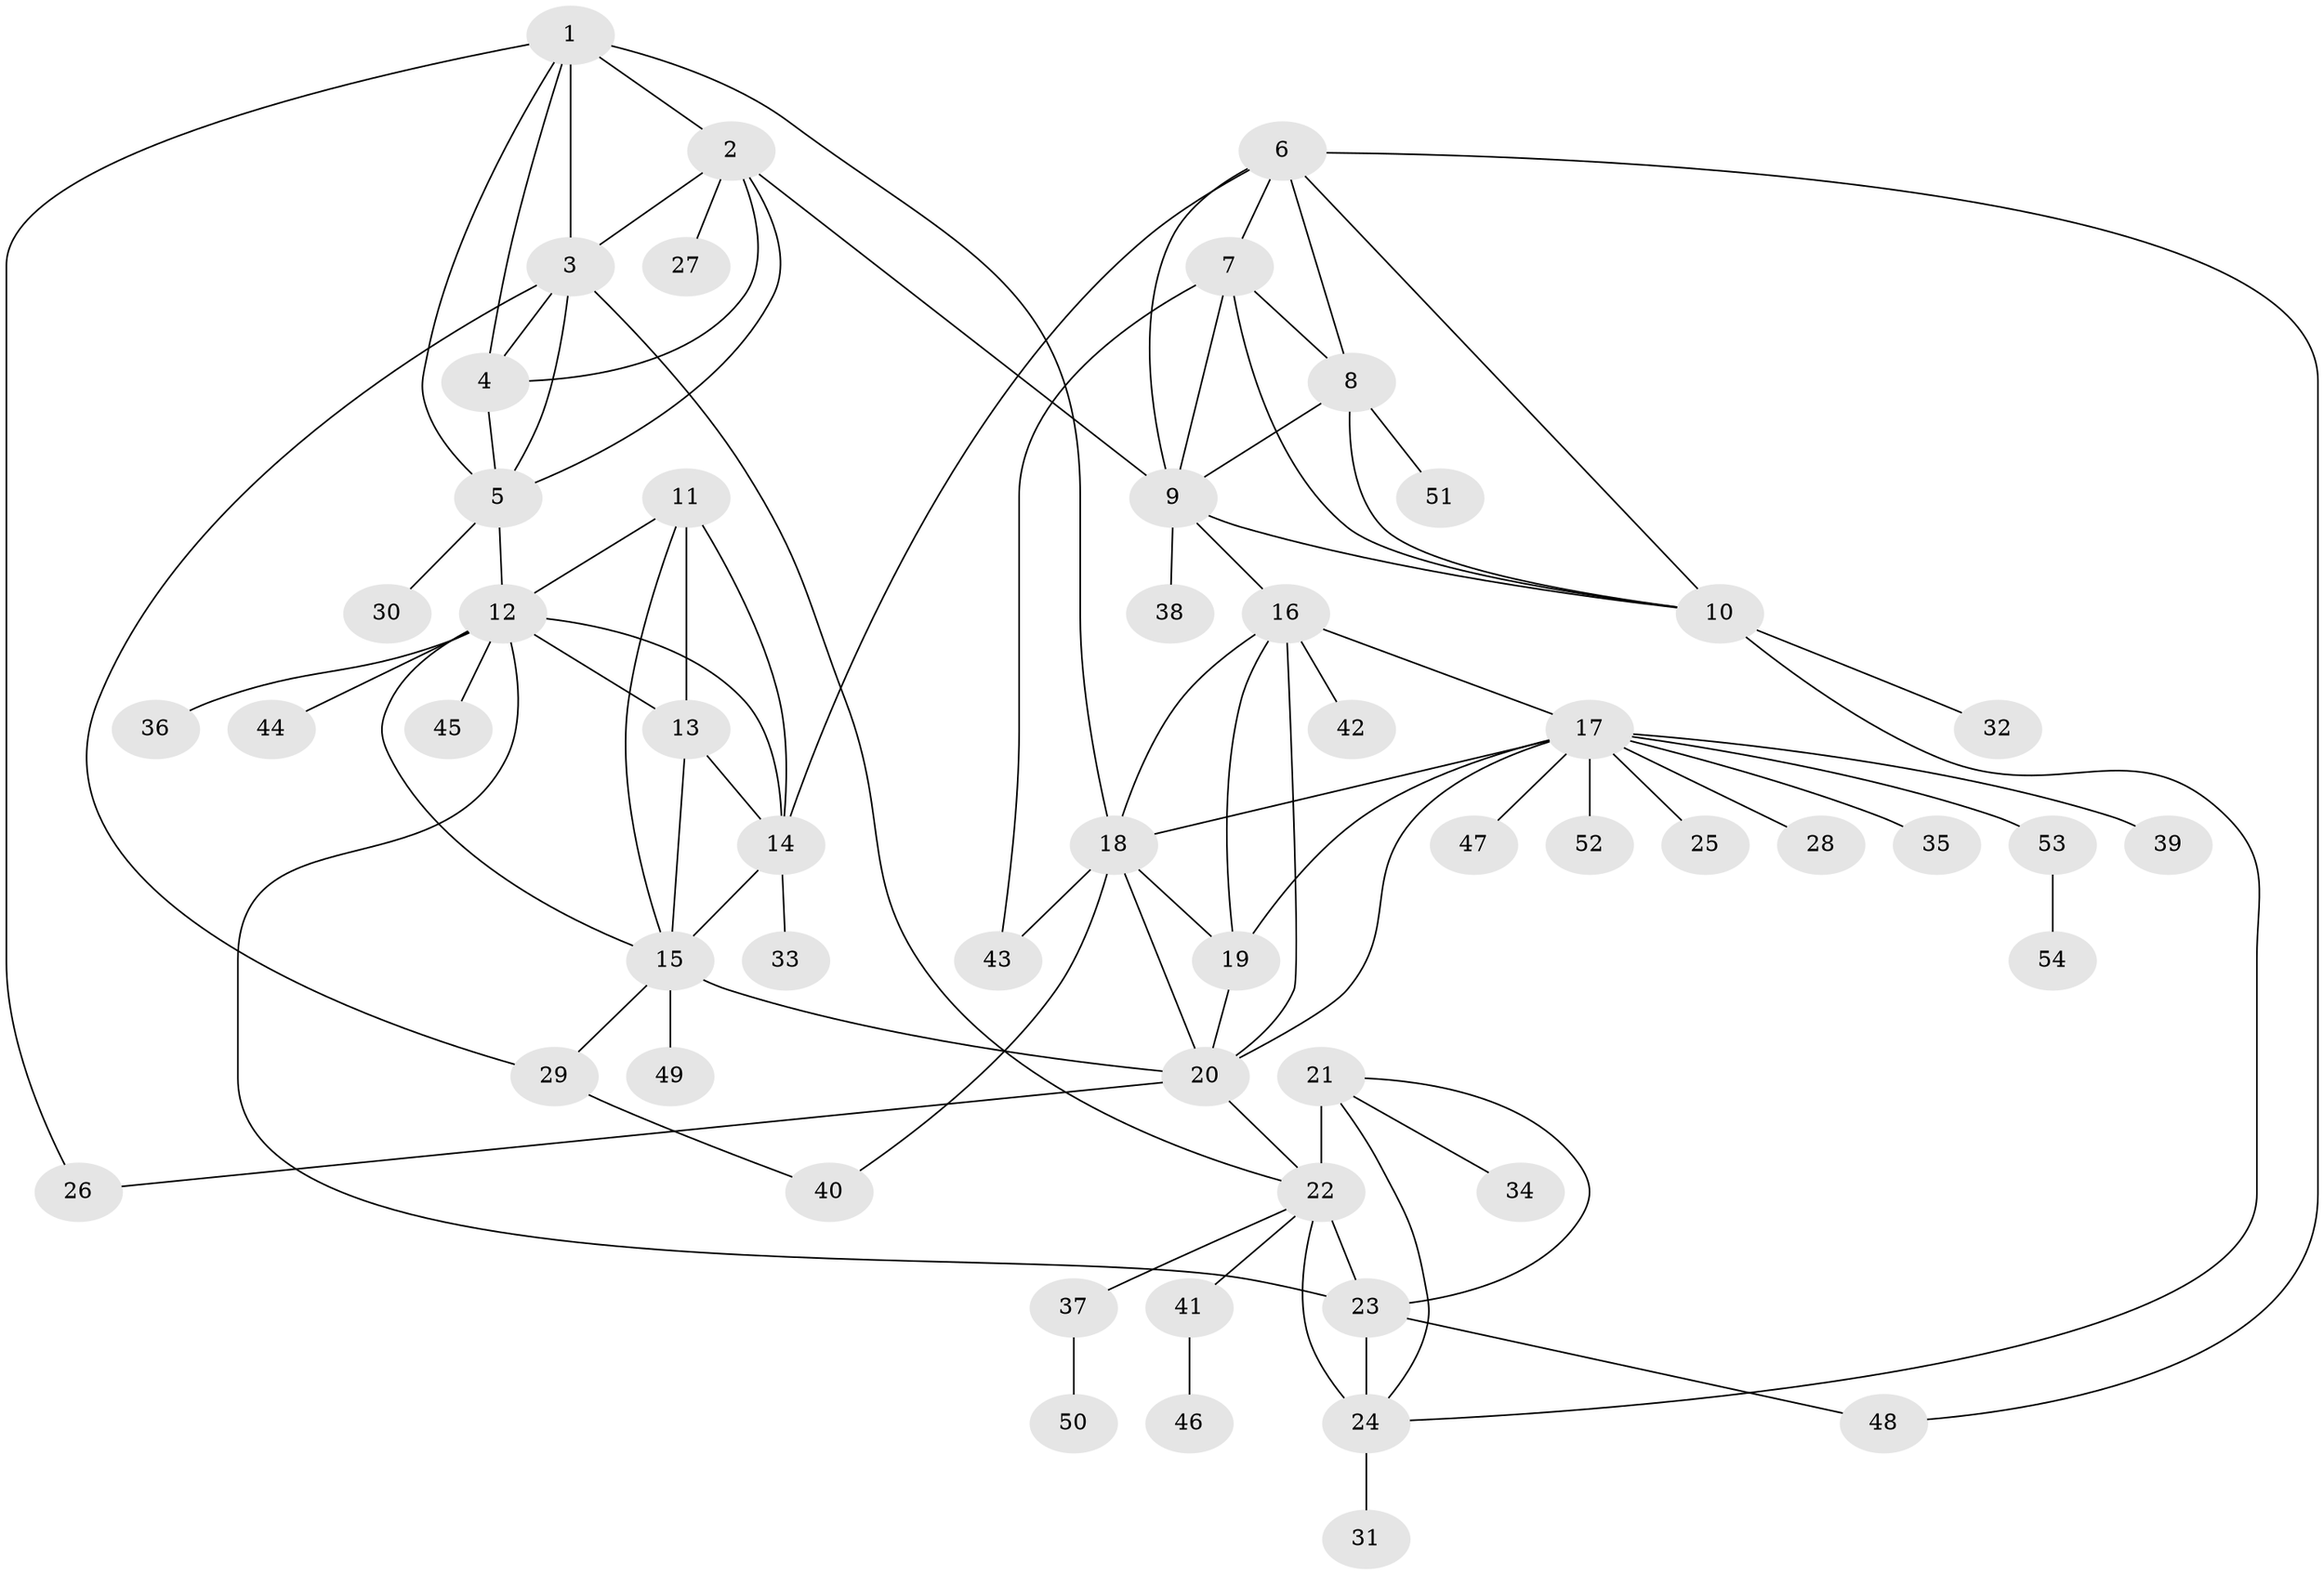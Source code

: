 // original degree distribution, {11: 0.009523809523809525, 7: 0.0761904761904762, 6: 0.01904761904761905, 5: 0.02857142857142857, 8: 0.02857142857142857, 9: 0.0380952380952381, 10: 0.01904761904761905, 4: 0.009523809523809525, 12: 0.009523809523809525, 1: 0.6190476190476191, 2: 0.09523809523809523, 3: 0.047619047619047616}
// Generated by graph-tools (version 1.1) at 2025/37/03/09/25 02:37:42]
// undirected, 54 vertices, 91 edges
graph export_dot {
graph [start="1"]
  node [color=gray90,style=filled];
  1;
  2;
  3;
  4;
  5;
  6;
  7;
  8;
  9;
  10;
  11;
  12;
  13;
  14;
  15;
  16;
  17;
  18;
  19;
  20;
  21;
  22;
  23;
  24;
  25;
  26;
  27;
  28;
  29;
  30;
  31;
  32;
  33;
  34;
  35;
  36;
  37;
  38;
  39;
  40;
  41;
  42;
  43;
  44;
  45;
  46;
  47;
  48;
  49;
  50;
  51;
  52;
  53;
  54;
  1 -- 2 [weight=1.0];
  1 -- 3 [weight=5.0];
  1 -- 4 [weight=1.0];
  1 -- 5 [weight=1.0];
  1 -- 18 [weight=1.0];
  1 -- 26 [weight=1.0];
  2 -- 3 [weight=1.0];
  2 -- 4 [weight=1.0];
  2 -- 5 [weight=1.0];
  2 -- 9 [weight=1.0];
  2 -- 27 [weight=1.0];
  3 -- 4 [weight=1.0];
  3 -- 5 [weight=1.0];
  3 -- 22 [weight=1.0];
  3 -- 29 [weight=1.0];
  4 -- 5 [weight=1.0];
  5 -- 12 [weight=1.0];
  5 -- 30 [weight=1.0];
  6 -- 7 [weight=1.0];
  6 -- 8 [weight=1.0];
  6 -- 9 [weight=1.0];
  6 -- 10 [weight=1.0];
  6 -- 14 [weight=1.0];
  6 -- 48 [weight=1.0];
  7 -- 8 [weight=1.0];
  7 -- 9 [weight=1.0];
  7 -- 10 [weight=1.0];
  7 -- 43 [weight=3.0];
  8 -- 9 [weight=1.0];
  8 -- 10 [weight=1.0];
  8 -- 51 [weight=1.0];
  9 -- 10 [weight=1.0];
  9 -- 16 [weight=1.0];
  9 -- 38 [weight=2.0];
  10 -- 24 [weight=1.0];
  10 -- 32 [weight=3.0];
  11 -- 12 [weight=1.0];
  11 -- 13 [weight=5.0];
  11 -- 14 [weight=1.0];
  11 -- 15 [weight=1.0];
  12 -- 13 [weight=1.0];
  12 -- 14 [weight=1.0];
  12 -- 15 [weight=1.0];
  12 -- 23 [weight=1.0];
  12 -- 36 [weight=1.0];
  12 -- 44 [weight=1.0];
  12 -- 45 [weight=1.0];
  13 -- 14 [weight=1.0];
  13 -- 15 [weight=1.0];
  14 -- 15 [weight=1.0];
  14 -- 33 [weight=1.0];
  15 -- 20 [weight=1.0];
  15 -- 29 [weight=1.0];
  15 -- 49 [weight=2.0];
  16 -- 17 [weight=1.0];
  16 -- 18 [weight=1.0];
  16 -- 19 [weight=1.0];
  16 -- 20 [weight=1.0];
  16 -- 42 [weight=1.0];
  17 -- 18 [weight=1.0];
  17 -- 19 [weight=1.0];
  17 -- 20 [weight=1.0];
  17 -- 25 [weight=1.0];
  17 -- 28 [weight=1.0];
  17 -- 35 [weight=1.0];
  17 -- 39 [weight=1.0];
  17 -- 47 [weight=1.0];
  17 -- 52 [weight=1.0];
  17 -- 53 [weight=1.0];
  18 -- 19 [weight=1.0];
  18 -- 20 [weight=1.0];
  18 -- 40 [weight=1.0];
  18 -- 43 [weight=1.0];
  19 -- 20 [weight=1.0];
  20 -- 22 [weight=1.0];
  20 -- 26 [weight=1.0];
  21 -- 22 [weight=6.0];
  21 -- 23 [weight=1.0];
  21 -- 24 [weight=1.0];
  21 -- 34 [weight=1.0];
  22 -- 23 [weight=2.0];
  22 -- 24 [weight=2.0];
  22 -- 37 [weight=1.0];
  22 -- 41 [weight=1.0];
  23 -- 24 [weight=1.0];
  23 -- 48 [weight=1.0];
  24 -- 31 [weight=1.0];
  29 -- 40 [weight=1.0];
  37 -- 50 [weight=1.0];
  41 -- 46 [weight=1.0];
  53 -- 54 [weight=1.0];
}
